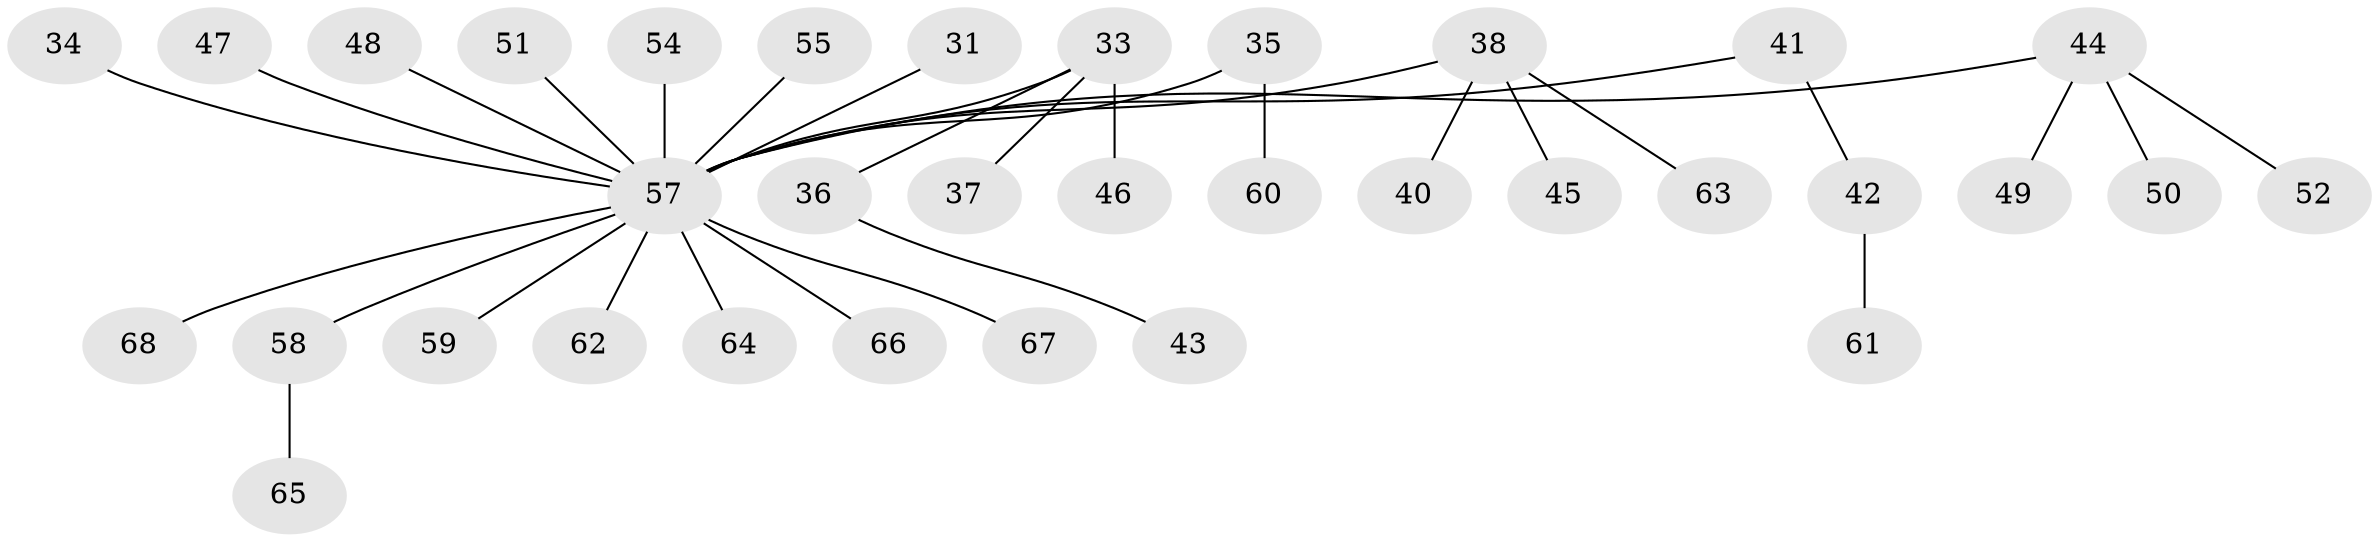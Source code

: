 // original degree distribution, {4: 0.1323529411764706, 9: 0.014705882352941176, 2: 0.27941176470588236, 3: 0.08823529411764706, 1: 0.4852941176470588}
// Generated by graph-tools (version 1.1) at 2025/53/03/09/25 04:53:38]
// undirected, 34 vertices, 33 edges
graph export_dot {
graph [start="1"]
  node [color=gray90,style=filled];
  31;
  33 [super="+3+19"];
  34;
  35 [super="+32"];
  36;
  37;
  38 [super="+25"];
  40 [super="+7"];
  41;
  42;
  43;
  44;
  45;
  46;
  47;
  48;
  49;
  50;
  51;
  52;
  54;
  55;
  57 [super="+22+53+10+56+11+13+26+18+17+28+20+27+29+30"];
  58;
  59;
  60;
  61;
  62;
  63;
  64 [super="+16"];
  65;
  66;
  67;
  68;
  31 -- 57;
  33 -- 37;
  33 -- 46;
  33 -- 36;
  33 -- 57;
  34 -- 57;
  35 -- 57;
  35 -- 60;
  36 -- 43;
  38 -- 40;
  38 -- 45;
  38 -- 63;
  38 -- 57;
  41 -- 42;
  41 -- 57;
  42 -- 61;
  44 -- 49;
  44 -- 50;
  44 -- 52;
  44 -- 57;
  47 -- 57;
  48 -- 57;
  51 -- 57;
  54 -- 57;
  55 -- 57;
  57 -- 59;
  57 -- 66;
  57 -- 68;
  57 -- 62;
  57 -- 64;
  57 -- 67;
  57 -- 58;
  58 -- 65;
}
